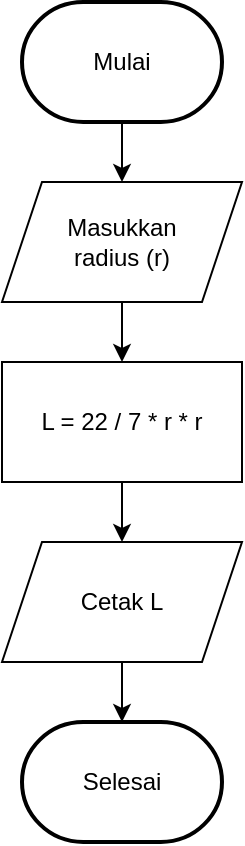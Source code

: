<mxfile version="21.4.0" type="github" pages="2">
  <diagram name="1.1 luas lingkaran" id="jYa8t2axEULJ61oJ8DdW">
    <mxGraphModel dx="1374" dy="795" grid="1" gridSize="10" guides="1" tooltips="1" connect="1" arrows="1" fold="1" page="1" pageScale="1" pageWidth="850" pageHeight="1100" math="0" shadow="0">
      <root>
        <mxCell id="0" />
        <mxCell id="1" parent="0" />
        <mxCell id="-H5J235AecT4ngG6NxTq-6" value="" style="edgeStyle=orthogonalEdgeStyle;rounded=0;orthogonalLoop=1;jettySize=auto;html=1;" edge="1" parent="1" source="-H5J235AecT4ngG6NxTq-1" target="-H5J235AecT4ngG6NxTq-3">
          <mxGeometry relative="1" as="geometry" />
        </mxCell>
        <mxCell id="-H5J235AecT4ngG6NxTq-1" value="Mulai" style="strokeWidth=2;html=1;shape=mxgraph.flowchart.terminator;whiteSpace=wrap;" vertex="1" parent="1">
          <mxGeometry x="350" y="40" width="100" height="60" as="geometry" />
        </mxCell>
        <mxCell id="-H5J235AecT4ngG6NxTq-2" value="Selesai" style="strokeWidth=2;html=1;shape=mxgraph.flowchart.terminator;whiteSpace=wrap;" vertex="1" parent="1">
          <mxGeometry x="350" y="400" width="100" height="60" as="geometry" />
        </mxCell>
        <mxCell id="-H5J235AecT4ngG6NxTq-7" value="" style="edgeStyle=orthogonalEdgeStyle;rounded=0;orthogonalLoop=1;jettySize=auto;html=1;" edge="1" parent="1" source="-H5J235AecT4ngG6NxTq-3" target="-H5J235AecT4ngG6NxTq-4">
          <mxGeometry relative="1" as="geometry" />
        </mxCell>
        <mxCell id="-H5J235AecT4ngG6NxTq-3" value="&lt;div&gt;Masukkan &lt;br&gt;&lt;/div&gt;&lt;div&gt;radius (r)&lt;/div&gt;" style="shape=parallelogram;perimeter=parallelogramPerimeter;whiteSpace=wrap;html=1;fixedSize=1;" vertex="1" parent="1">
          <mxGeometry x="340" y="130" width="120" height="60" as="geometry" />
        </mxCell>
        <mxCell id="-H5J235AecT4ngG6NxTq-8" value="" style="edgeStyle=orthogonalEdgeStyle;rounded=0;orthogonalLoop=1;jettySize=auto;html=1;" edge="1" parent="1" source="-H5J235AecT4ngG6NxTq-4" target="-H5J235AecT4ngG6NxTq-5">
          <mxGeometry relative="1" as="geometry" />
        </mxCell>
        <mxCell id="-H5J235AecT4ngG6NxTq-4" value="L = 22 / 7 * r * r" style="rounded=0;whiteSpace=wrap;html=1;" vertex="1" parent="1">
          <mxGeometry x="340" y="220" width="120" height="60" as="geometry" />
        </mxCell>
        <mxCell id="-H5J235AecT4ngG6NxTq-9" value="" style="edgeStyle=orthogonalEdgeStyle;rounded=0;orthogonalLoop=1;jettySize=auto;html=1;" edge="1" parent="1" source="-H5J235AecT4ngG6NxTq-5" target="-H5J235AecT4ngG6NxTq-2">
          <mxGeometry relative="1" as="geometry" />
        </mxCell>
        <mxCell id="-H5J235AecT4ngG6NxTq-5" value="Cetak L" style="shape=parallelogram;perimeter=parallelogramPerimeter;whiteSpace=wrap;html=1;fixedSize=1;" vertex="1" parent="1">
          <mxGeometry x="340" y="310" width="120" height="60" as="geometry" />
        </mxCell>
      </root>
    </mxGraphModel>
  </diagram>
  <diagram id="x8_UBtgd1eeGUScfnfQ7" name="1.2 komparasi dua bilangan">
    <mxGraphModel dx="1374" dy="795" grid="1" gridSize="10" guides="1" tooltips="1" connect="1" arrows="1" fold="1" page="1" pageScale="1" pageWidth="850" pageHeight="1100" math="0" shadow="0">
      <root>
        <mxCell id="0" />
        <mxCell id="1" parent="0" />
        <mxCell id="g8p2bD-UFBLdIPX9z86x-1" value="" style="edgeStyle=orthogonalEdgeStyle;rounded=0;orthogonalLoop=1;jettySize=auto;html=1;" edge="1" parent="1" source="g8p2bD-UFBLdIPX9z86x-2" target="g8p2bD-UFBLdIPX9z86x-5">
          <mxGeometry relative="1" as="geometry" />
        </mxCell>
        <mxCell id="g8p2bD-UFBLdIPX9z86x-2" value="Mulai" style="strokeWidth=2;html=1;shape=mxgraph.flowchart.terminator;whiteSpace=wrap;" vertex="1" parent="1">
          <mxGeometry x="350" y="40" width="100" height="60" as="geometry" />
        </mxCell>
        <mxCell id="g8p2bD-UFBLdIPX9z86x-3" value="Selesai" style="strokeWidth=2;html=1;shape=mxgraph.flowchart.terminator;whiteSpace=wrap;" vertex="1" parent="1">
          <mxGeometry x="500" y="470" width="100" height="60" as="geometry" />
        </mxCell>
        <mxCell id="g8p2bD-UFBLdIPX9z86x-11" value="" style="edgeStyle=orthogonalEdgeStyle;rounded=0;orthogonalLoop=1;jettySize=auto;html=1;" edge="1" parent="1" source="g8p2bD-UFBLdIPX9z86x-5" target="g8p2bD-UFBLdIPX9z86x-10">
          <mxGeometry relative="1" as="geometry" />
        </mxCell>
        <mxCell id="g8p2bD-UFBLdIPX9z86x-5" value="&lt;div&gt;Masukkan&lt;/div&gt;&lt;div&gt;bilangan A&lt;br&gt;&lt;/div&gt;" style="shape=parallelogram;perimeter=parallelogramPerimeter;whiteSpace=wrap;html=1;fixedSize=1;" vertex="1" parent="1">
          <mxGeometry x="340" y="130" width="120" height="60" as="geometry" />
        </mxCell>
        <mxCell id="6GPCTF-tDgcK0lLarTd5-11" style="edgeStyle=orthogonalEdgeStyle;rounded=0;orthogonalLoop=1;jettySize=auto;html=1;" edge="1" parent="1" source="g8p2bD-UFBLdIPX9z86x-9" target="g8p2bD-UFBLdIPX9z86x-3">
          <mxGeometry relative="1" as="geometry" />
        </mxCell>
        <mxCell id="g8p2bD-UFBLdIPX9z86x-9" value="&lt;div&gt;Cetak&lt;/div&gt;&lt;div&gt;&quot;A sama dengan B&quot;&lt;br&gt;&lt;/div&gt;" style="shape=parallelogram;perimeter=parallelogramPerimeter;whiteSpace=wrap;html=1;fixedSize=1;" vertex="1" parent="1">
          <mxGeometry x="510" y="320" width="150" height="60" as="geometry" />
        </mxCell>
        <mxCell id="6GPCTF-tDgcK0lLarTd5-1" value="" style="edgeStyle=orthogonalEdgeStyle;rounded=0;orthogonalLoop=1;jettySize=auto;html=1;" edge="1" parent="1" source="g8p2bD-UFBLdIPX9z86x-10" target="g8p2bD-UFBLdIPX9z86x-12">
          <mxGeometry relative="1" as="geometry" />
        </mxCell>
        <mxCell id="g8p2bD-UFBLdIPX9z86x-10" value="&lt;div&gt;Masukkan&lt;/div&gt;&lt;div&gt;bilangan B&lt;/div&gt;" style="shape=parallelogram;perimeter=parallelogramPerimeter;whiteSpace=wrap;html=1;fixedSize=1;" vertex="1" parent="1">
          <mxGeometry x="340" y="220" width="120" height="60" as="geometry" />
        </mxCell>
        <mxCell id="6GPCTF-tDgcK0lLarTd5-2" value="ya" style="edgeStyle=orthogonalEdgeStyle;rounded=0;orthogonalLoop=1;jettySize=auto;html=1;" edge="1" parent="1" source="g8p2bD-UFBLdIPX9z86x-12" target="g8p2bD-UFBLdIPX9z86x-9">
          <mxGeometry x="-0.5" y="10" relative="1" as="geometry">
            <mxPoint as="offset" />
          </mxGeometry>
        </mxCell>
        <mxCell id="6GPCTF-tDgcK0lLarTd5-4" value="tidak" style="edgeStyle=orthogonalEdgeStyle;rounded=0;orthogonalLoop=1;jettySize=auto;html=1;" edge="1" parent="1" source="g8p2bD-UFBLdIPX9z86x-12" target="6GPCTF-tDgcK0lLarTd5-3">
          <mxGeometry x="-0.429" y="-10" relative="1" as="geometry">
            <mxPoint as="offset" />
          </mxGeometry>
        </mxCell>
        <mxCell id="g8p2bD-UFBLdIPX9z86x-12" value="A == B?" style="rhombus;whiteSpace=wrap;html=1;" vertex="1" parent="1">
          <mxGeometry x="360" y="310" width="80" height="80" as="geometry" />
        </mxCell>
        <mxCell id="6GPCTF-tDgcK0lLarTd5-6" value="ya" style="edgeStyle=orthogonalEdgeStyle;rounded=0;orthogonalLoop=1;jettySize=auto;html=1;" edge="1" parent="1" source="6GPCTF-tDgcK0lLarTd5-3" target="6GPCTF-tDgcK0lLarTd5-5">
          <mxGeometry x="-0.238" y="10" relative="1" as="geometry">
            <mxPoint as="offset" />
          </mxGeometry>
        </mxCell>
        <mxCell id="6GPCTF-tDgcK0lLarTd5-8" value="tidak" style="edgeStyle=orthogonalEdgeStyle;rounded=0;orthogonalLoop=1;jettySize=auto;html=1;entryX=0;entryY=0.5;entryDx=0;entryDy=0;" edge="1" parent="1" source="6GPCTF-tDgcK0lLarTd5-3" target="6GPCTF-tDgcK0lLarTd5-7">
          <mxGeometry x="-0.793" y="-10" relative="1" as="geometry">
            <Array as="points">
              <mxPoint x="180" y="350" />
              <mxPoint x="180" y="540" />
            </Array>
            <mxPoint x="10" y="-10" as="offset" />
          </mxGeometry>
        </mxCell>
        <mxCell id="6GPCTF-tDgcK0lLarTd5-3" value="A &amp;gt; B?" style="rhombus;whiteSpace=wrap;html=1;" vertex="1" parent="1">
          <mxGeometry x="210" y="310" width="80" height="80" as="geometry" />
        </mxCell>
        <mxCell id="6GPCTF-tDgcK0lLarTd5-9" style="edgeStyle=orthogonalEdgeStyle;rounded=0;orthogonalLoop=1;jettySize=auto;html=1;" edge="1" parent="1" source="6GPCTF-tDgcK0lLarTd5-5" target="g8p2bD-UFBLdIPX9z86x-3">
          <mxGeometry relative="1" as="geometry" />
        </mxCell>
        <mxCell id="6GPCTF-tDgcK0lLarTd5-5" value="&lt;div&gt;Cetak&lt;/div&gt;&lt;div&gt;&quot;A lebih besar dari B&quot;&lt;br&gt;&lt;/div&gt;" style="shape=parallelogram;perimeter=parallelogramPerimeter;whiteSpace=wrap;html=1;fixedSize=1;" vertex="1" parent="1">
          <mxGeometry x="240" y="430" width="150" height="60" as="geometry" />
        </mxCell>
        <mxCell id="6GPCTF-tDgcK0lLarTd5-10" style="edgeStyle=orthogonalEdgeStyle;rounded=0;orthogonalLoop=1;jettySize=auto;html=1;" edge="1" parent="1" source="6GPCTF-tDgcK0lLarTd5-7" target="g8p2bD-UFBLdIPX9z86x-3">
          <mxGeometry relative="1" as="geometry" />
        </mxCell>
        <mxCell id="6GPCTF-tDgcK0lLarTd5-7" value="&lt;div&gt;Cetak&lt;/div&gt;&lt;div&gt;&quot;B lebih besar dari A&quot;&lt;br&gt;&lt;/div&gt;" style="shape=parallelogram;perimeter=parallelogramPerimeter;whiteSpace=wrap;html=1;fixedSize=1;" vertex="1" parent="1">
          <mxGeometry x="240" y="510" width="150" height="60" as="geometry" />
        </mxCell>
      </root>
    </mxGraphModel>
  </diagram>
</mxfile>
